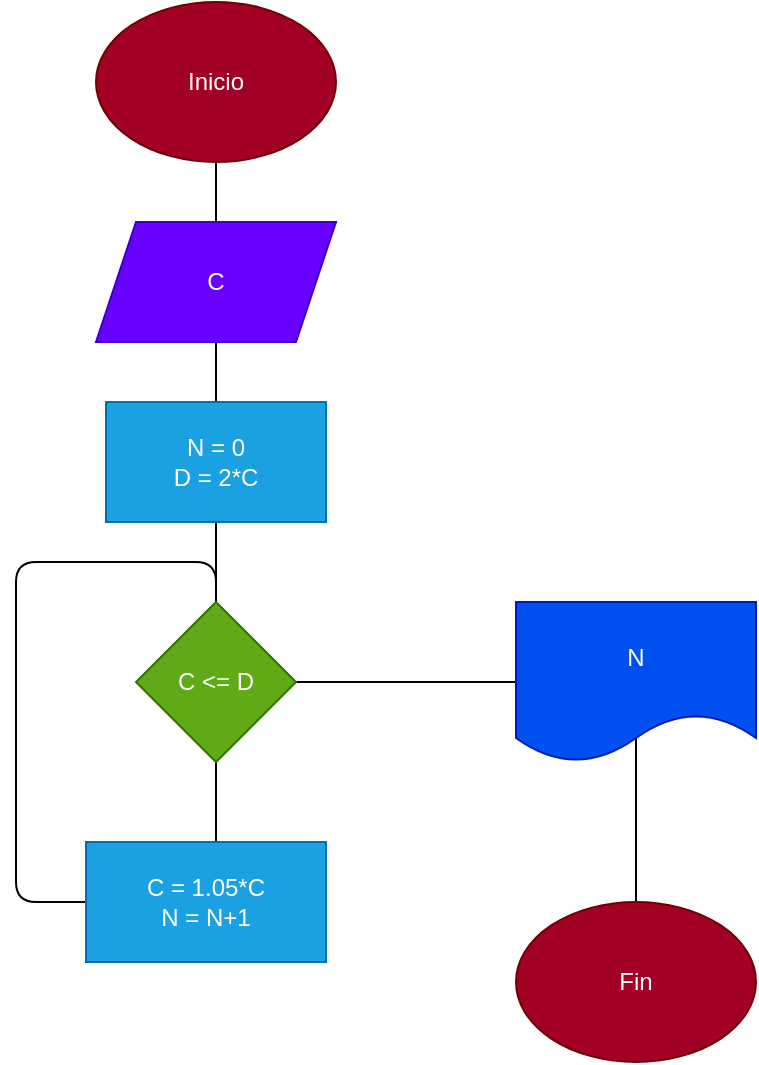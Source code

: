 <mxfile>
    <diagram id="nhNWflpAqMBKpMqvcZDN" name="Página-1">
        <mxGraphModel dx="1148" dy="546" grid="1" gridSize="10" guides="1" tooltips="1" connect="1" arrows="1" fold="1" page="1" pageScale="1" pageWidth="1654" pageHeight="2336" math="0" shadow="0">
            <root>
                <mxCell id="0"/>
                <mxCell id="1" parent="0"/>
                <mxCell id="9" value="" style="edgeStyle=none;html=1;" parent="1" source="3" edge="1">
                    <mxGeometry relative="1" as="geometry">
                        <mxPoint x="580" y="440" as="targetPoint"/>
                        <Array as="points">
                            <mxPoint x="580" y="550"/>
                            <mxPoint x="480" y="550"/>
                            <mxPoint x="480" y="380"/>
                            <mxPoint x="580" y="380"/>
                        </Array>
                    </mxGeometry>
                </mxCell>
                <mxCell id="3" value="Inicio" style="ellipse;whiteSpace=wrap;html=1;fillColor=#a20025;fontColor=#ffffff;strokeColor=#6F0000;" parent="1" vertex="1">
                    <mxGeometry x="520" y="100" width="120" height="80" as="geometry"/>
                </mxCell>
                <mxCell id="4" value="C" style="shape=parallelogram;perimeter=parallelogramPerimeter;whiteSpace=wrap;html=1;fixedSize=1;fillColor=#6a00ff;fontColor=#ffffff;strokeColor=#3700CC;" parent="1" vertex="1">
                    <mxGeometry x="520" y="210" width="120" height="60" as="geometry"/>
                </mxCell>
                <mxCell id="5" value="N = 0&lt;br&gt;D = 2*C" style="rounded=0;whiteSpace=wrap;html=1;fillColor=#1ba1e2;fontColor=#ffffff;strokeColor=#006EAF;" parent="1" vertex="1">
                    <mxGeometry x="525" y="300" width="110" height="60" as="geometry"/>
                </mxCell>
                <mxCell id="6" value="C = 1.05*C&lt;br&gt;N = N+1" style="rounded=0;whiteSpace=wrap;html=1;fillColor=#1ba1e2;fontColor=#ffffff;strokeColor=#006EAF;" parent="1" vertex="1">
                    <mxGeometry x="515" y="520" width="120" height="60" as="geometry"/>
                </mxCell>
                <mxCell id="10" value="" style="edgeStyle=none;html=1;" parent="1" source="2" edge="1">
                    <mxGeometry relative="1" as="geometry">
                        <mxPoint x="790" y="600" as="targetPoint"/>
                        <Array as="points">
                            <mxPoint x="790" y="440"/>
                        </Array>
                    </mxGeometry>
                </mxCell>
                <mxCell id="2" value="C &amp;lt;= D" style="rhombus;whiteSpace=wrap;html=1;fillColor=#60a917;fontColor=#ffffff;strokeColor=#2D7600;" parent="1" vertex="1">
                    <mxGeometry x="540" y="400" width="80" height="80" as="geometry"/>
                </mxCell>
                <mxCell id="8" value="Fin" style="ellipse;whiteSpace=wrap;html=1;fillColor=#a20025;fontColor=#ffffff;strokeColor=#6F0000;" parent="1" vertex="1">
                    <mxGeometry x="730" y="550" width="120" height="80" as="geometry"/>
                </mxCell>
                <mxCell id="7" value="N" style="shape=document;whiteSpace=wrap;html=1;boundedLbl=1;fillColor=#0050ef;fontColor=#ffffff;strokeColor=#001DBC;" parent="1" vertex="1">
                    <mxGeometry x="730" y="400" width="120" height="80" as="geometry"/>
                </mxCell>
            </root>
        </mxGraphModel>
    </diagram>
</mxfile>